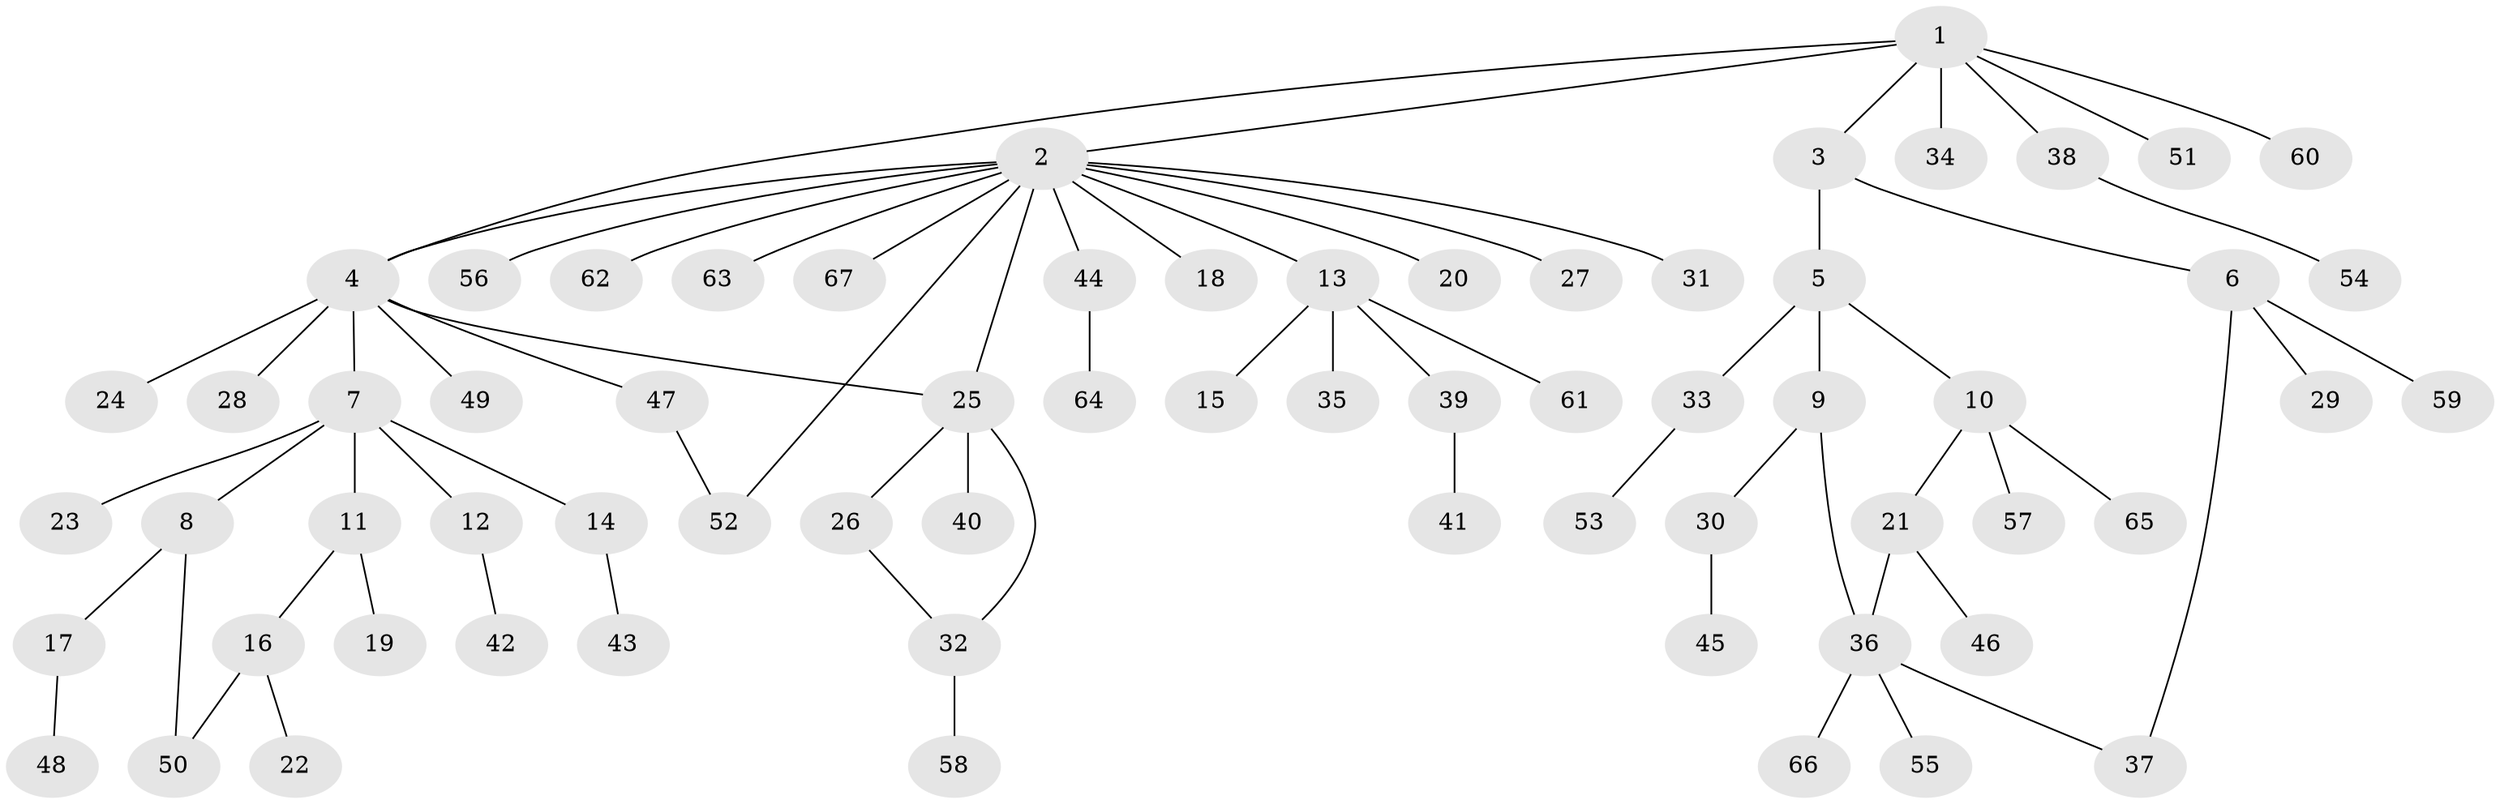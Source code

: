 // coarse degree distribution, {6: 0.04081632653061224, 13: 0.02040816326530612, 3: 0.08163265306122448, 8: 0.02040816326530612, 7: 0.02040816326530612, 4: 0.061224489795918366, 1: 0.673469387755102, 5: 0.02040816326530612, 2: 0.061224489795918366}
// Generated by graph-tools (version 1.1) at 2025/51/02/27/25 19:51:57]
// undirected, 67 vertices, 73 edges
graph export_dot {
graph [start="1"]
  node [color=gray90,style=filled];
  1;
  2;
  3;
  4;
  5;
  6;
  7;
  8;
  9;
  10;
  11;
  12;
  13;
  14;
  15;
  16;
  17;
  18;
  19;
  20;
  21;
  22;
  23;
  24;
  25;
  26;
  27;
  28;
  29;
  30;
  31;
  32;
  33;
  34;
  35;
  36;
  37;
  38;
  39;
  40;
  41;
  42;
  43;
  44;
  45;
  46;
  47;
  48;
  49;
  50;
  51;
  52;
  53;
  54;
  55;
  56;
  57;
  58;
  59;
  60;
  61;
  62;
  63;
  64;
  65;
  66;
  67;
  1 -- 2;
  1 -- 3;
  1 -- 4;
  1 -- 34;
  1 -- 38;
  1 -- 51;
  1 -- 60;
  2 -- 4;
  2 -- 13;
  2 -- 18;
  2 -- 20;
  2 -- 25;
  2 -- 27;
  2 -- 31;
  2 -- 44;
  2 -- 52;
  2 -- 56;
  2 -- 62;
  2 -- 63;
  2 -- 67;
  3 -- 5;
  3 -- 6;
  4 -- 7;
  4 -- 24;
  4 -- 25;
  4 -- 28;
  4 -- 47;
  4 -- 49;
  5 -- 9;
  5 -- 10;
  5 -- 33;
  6 -- 29;
  6 -- 37;
  6 -- 59;
  7 -- 8;
  7 -- 11;
  7 -- 12;
  7 -- 14;
  7 -- 23;
  8 -- 17;
  8 -- 50;
  9 -- 30;
  9 -- 36;
  10 -- 21;
  10 -- 57;
  10 -- 65;
  11 -- 16;
  11 -- 19;
  12 -- 42;
  13 -- 15;
  13 -- 35;
  13 -- 39;
  13 -- 61;
  14 -- 43;
  16 -- 22;
  16 -- 50;
  17 -- 48;
  21 -- 36;
  21 -- 46;
  25 -- 26;
  25 -- 32;
  25 -- 40;
  26 -- 32;
  30 -- 45;
  32 -- 58;
  33 -- 53;
  36 -- 37;
  36 -- 55;
  36 -- 66;
  38 -- 54;
  39 -- 41;
  44 -- 64;
  47 -- 52;
}
